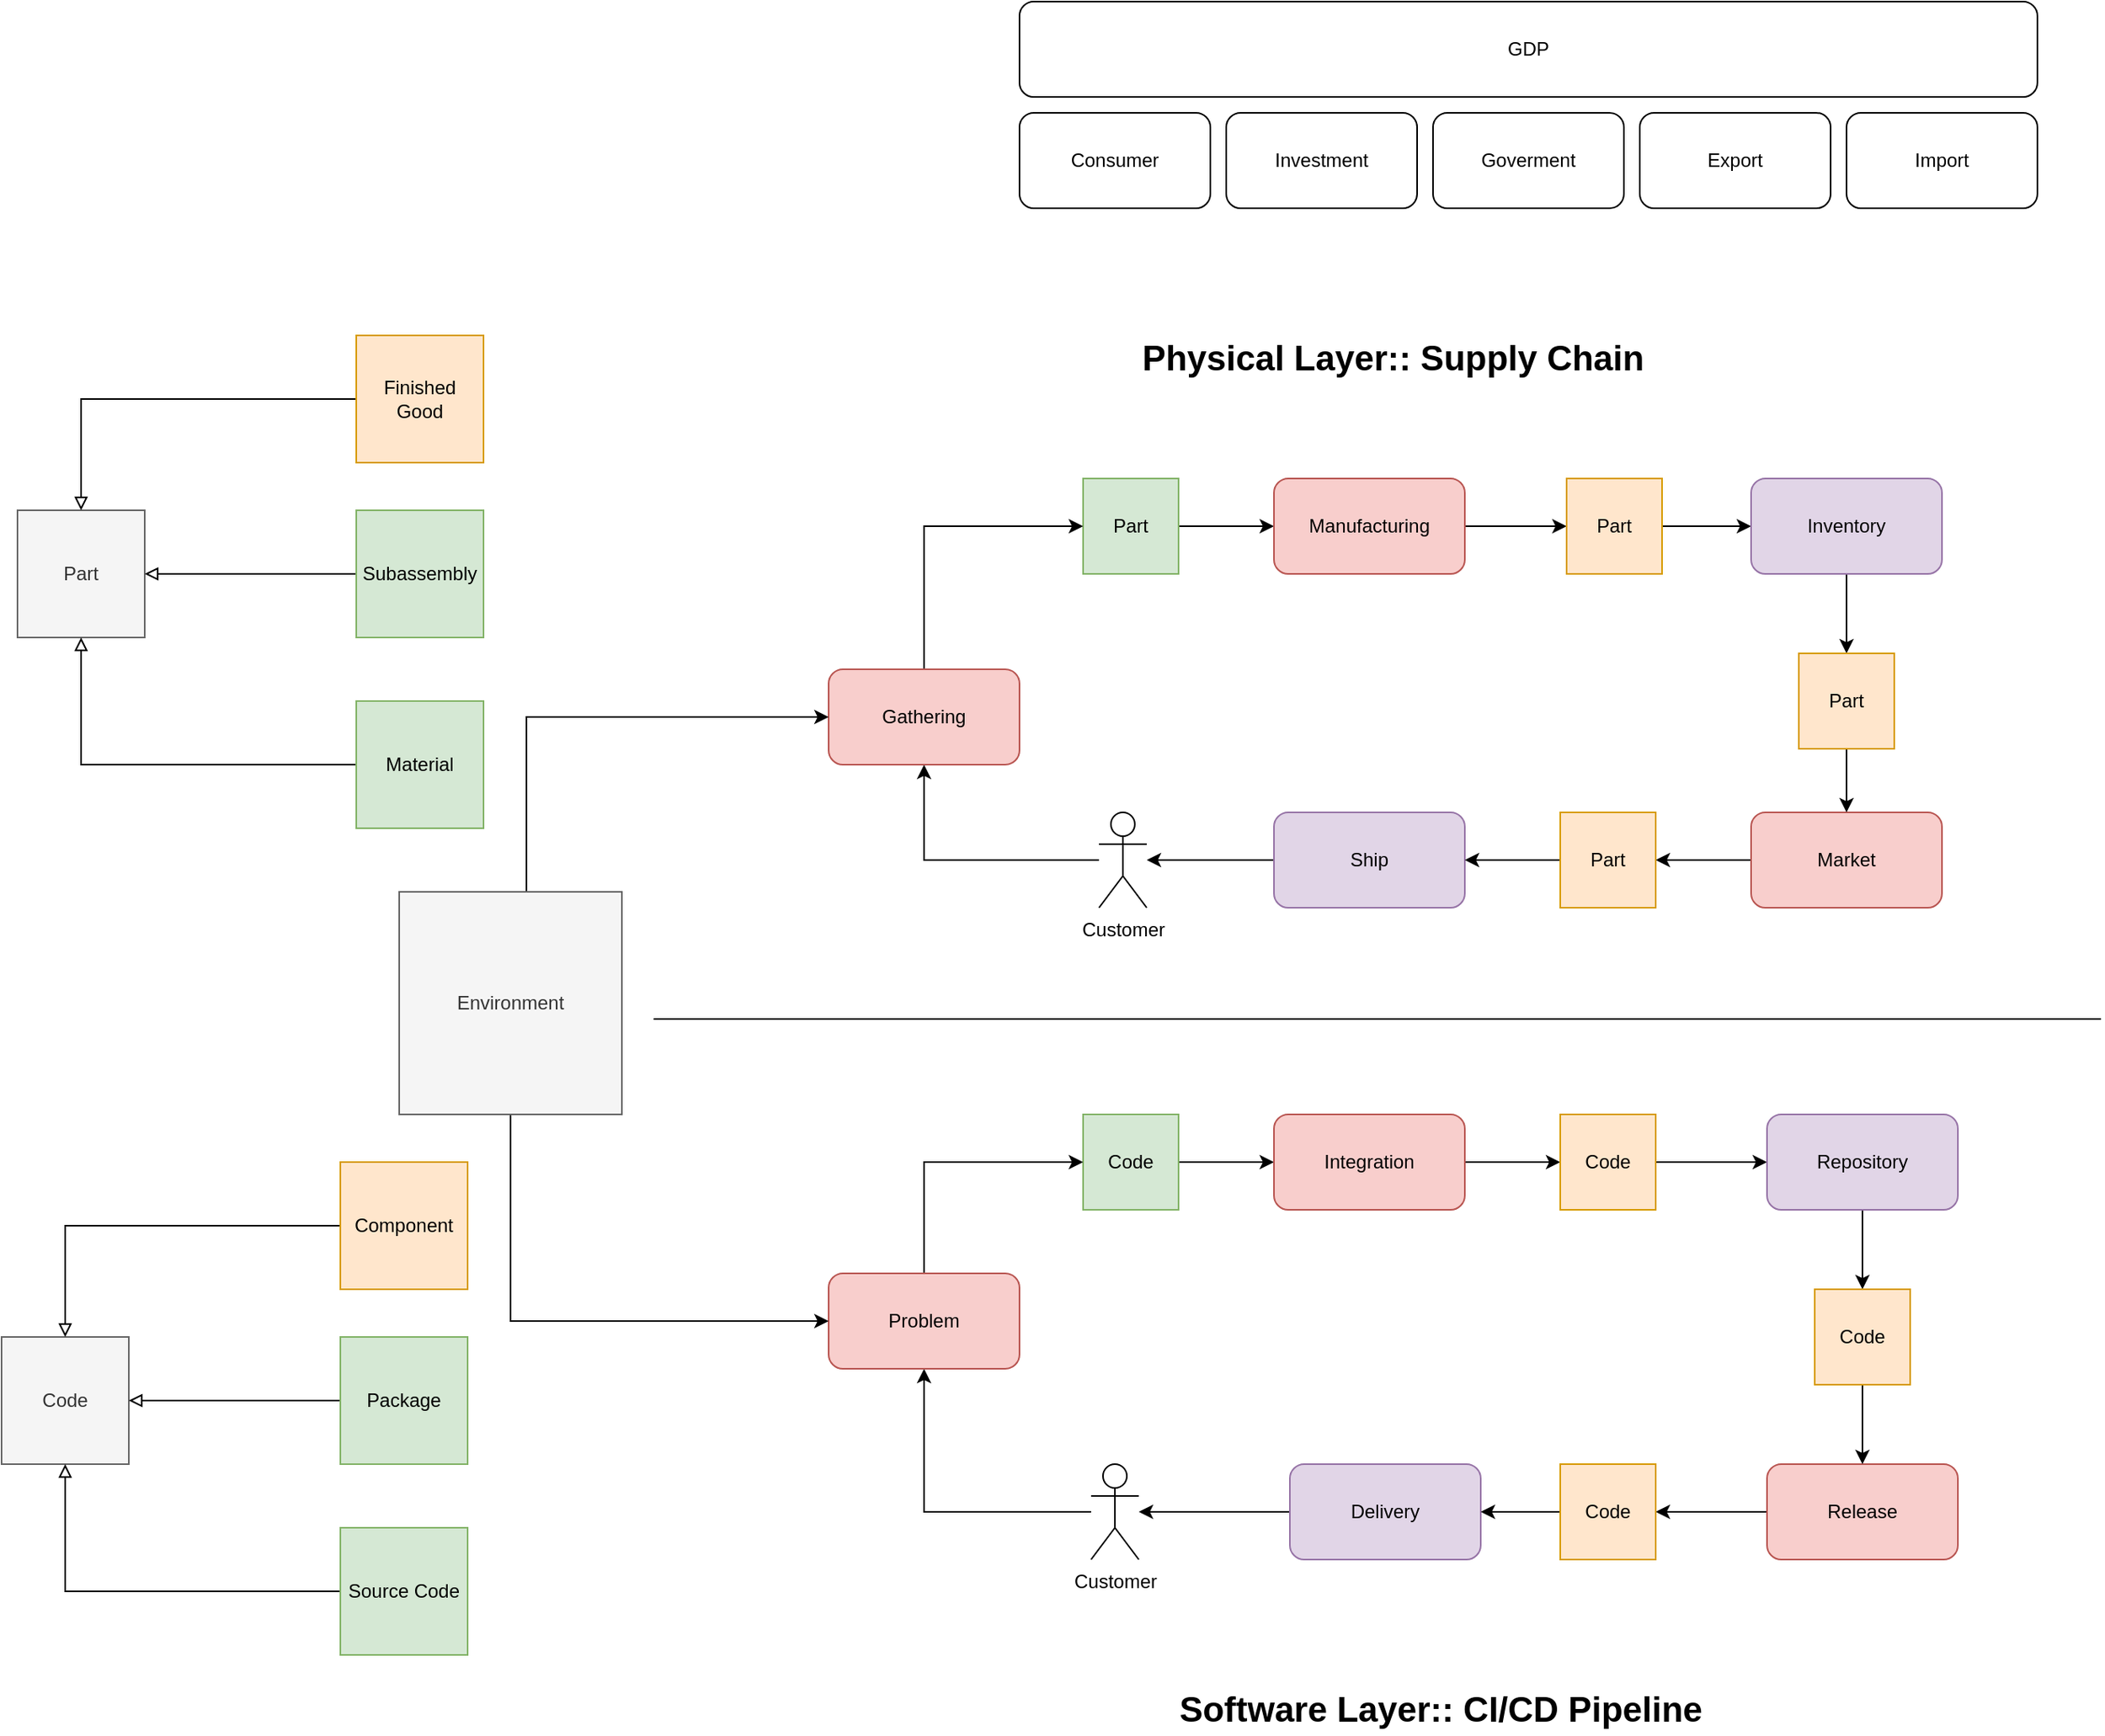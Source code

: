 <mxfile version="24.7.7">
  <diagram id="WdPhiyALX5MABTwu8MzQ" name="หน้า-1">
    <mxGraphModel dx="2387" dy="885" grid="1" gridSize="10" guides="1" tooltips="1" connect="1" arrows="1" fold="1" page="1" pageScale="1" pageWidth="827" pageHeight="1169" math="0" shadow="0">
      <root>
        <mxCell id="0" />
        <mxCell id="1" parent="0" />
        <mxCell id="oQMwxgK-2luLPz35tf9i-1" value="GDP" style="rounded=1;whiteSpace=wrap;html=1;" parent="1" vertex="1">
          <mxGeometry x="70" y="240" width="640" height="60" as="geometry" />
        </mxCell>
        <mxCell id="oQMwxgK-2luLPz35tf9i-2" value="Consumer" style="rounded=1;whiteSpace=wrap;html=1;" parent="1" vertex="1">
          <mxGeometry x="70" y="310" width="120" height="60" as="geometry" />
        </mxCell>
        <mxCell id="oQMwxgK-2luLPz35tf9i-3" value="Investment" style="rounded=1;whiteSpace=wrap;html=1;" parent="1" vertex="1">
          <mxGeometry x="200" y="310" width="120" height="60" as="geometry" />
        </mxCell>
        <mxCell id="oQMwxgK-2luLPz35tf9i-4" value="Goverment" style="rounded=1;whiteSpace=wrap;html=1;" parent="1" vertex="1">
          <mxGeometry x="330" y="310" width="120" height="60" as="geometry" />
        </mxCell>
        <mxCell id="oQMwxgK-2luLPz35tf9i-5" value="Export" style="rounded=1;whiteSpace=wrap;html=1;" parent="1" vertex="1">
          <mxGeometry x="460" y="310" width="120" height="60" as="geometry" />
        </mxCell>
        <mxCell id="oQMwxgK-2luLPz35tf9i-6" value="Import" style="rounded=1;whiteSpace=wrap;html=1;" parent="1" vertex="1">
          <mxGeometry x="590" y="310" width="120" height="60" as="geometry" />
        </mxCell>
        <mxCell id="eTJfWKO-UilUxvtATdF1-4" style="edgeStyle=orthogonalEdgeStyle;rounded=0;orthogonalLoop=1;jettySize=auto;html=1;" edge="1" parent="1" source="eTJfWKO-UilUxvtATdF1-2" target="eTJfWKO-UilUxvtATdF1-3">
          <mxGeometry relative="1" as="geometry" />
        </mxCell>
        <mxCell id="eTJfWKO-UilUxvtATdF1-2" value="Part" style="whiteSpace=wrap;html=1;aspect=fixed;fillColor=#d5e8d4;strokeColor=#82b366;" vertex="1" parent="1">
          <mxGeometry x="110" y="540" width="60" height="60" as="geometry" />
        </mxCell>
        <mxCell id="eTJfWKO-UilUxvtATdF1-6" style="edgeStyle=orthogonalEdgeStyle;rounded=0;orthogonalLoop=1;jettySize=auto;html=1;" edge="1" parent="1" source="eTJfWKO-UilUxvtATdF1-3" target="eTJfWKO-UilUxvtATdF1-5">
          <mxGeometry relative="1" as="geometry" />
        </mxCell>
        <mxCell id="eTJfWKO-UilUxvtATdF1-3" value="Manufacturing" style="rounded=1;whiteSpace=wrap;html=1;fillColor=#f8cecc;strokeColor=#b85450;" vertex="1" parent="1">
          <mxGeometry x="230" y="540" width="120" height="60" as="geometry" />
        </mxCell>
        <mxCell id="eTJfWKO-UilUxvtATdF1-8" style="edgeStyle=orthogonalEdgeStyle;rounded=0;orthogonalLoop=1;jettySize=auto;html=1;" edge="1" parent="1" source="eTJfWKO-UilUxvtATdF1-5" target="eTJfWKO-UilUxvtATdF1-7">
          <mxGeometry relative="1" as="geometry" />
        </mxCell>
        <mxCell id="eTJfWKO-UilUxvtATdF1-5" value="Part" style="whiteSpace=wrap;html=1;aspect=fixed;fillColor=#ffe6cc;strokeColor=#d79b00;" vertex="1" parent="1">
          <mxGeometry x="414" y="540" width="60" height="60" as="geometry" />
        </mxCell>
        <mxCell id="eTJfWKO-UilUxvtATdF1-12" style="edgeStyle=orthogonalEdgeStyle;rounded=0;orthogonalLoop=1;jettySize=auto;html=1;" edge="1" parent="1" source="eTJfWKO-UilUxvtATdF1-7" target="eTJfWKO-UilUxvtATdF1-10">
          <mxGeometry relative="1" as="geometry" />
        </mxCell>
        <mxCell id="eTJfWKO-UilUxvtATdF1-7" value="Inventory" style="rounded=1;whiteSpace=wrap;html=1;fillColor=#e1d5e7;strokeColor=#9673a6;" vertex="1" parent="1">
          <mxGeometry x="530" y="540" width="120" height="60" as="geometry" />
        </mxCell>
        <mxCell id="eTJfWKO-UilUxvtATdF1-17" style="edgeStyle=orthogonalEdgeStyle;rounded=0;orthogonalLoop=1;jettySize=auto;html=1;" edge="1" parent="1" source="eTJfWKO-UilUxvtATdF1-9" target="eTJfWKO-UilUxvtATdF1-16">
          <mxGeometry relative="1" as="geometry" />
        </mxCell>
        <mxCell id="eTJfWKO-UilUxvtATdF1-9" value="Market" style="rounded=1;whiteSpace=wrap;html=1;fillColor=#f8cecc;strokeColor=#b85450;" vertex="1" parent="1">
          <mxGeometry x="530" y="750" width="120" height="60" as="geometry" />
        </mxCell>
        <mxCell id="eTJfWKO-UilUxvtATdF1-11" style="edgeStyle=orthogonalEdgeStyle;rounded=0;orthogonalLoop=1;jettySize=auto;html=1;" edge="1" parent="1" source="eTJfWKO-UilUxvtATdF1-10" target="eTJfWKO-UilUxvtATdF1-9">
          <mxGeometry relative="1" as="geometry" />
        </mxCell>
        <mxCell id="eTJfWKO-UilUxvtATdF1-10" value="Part" style="whiteSpace=wrap;html=1;aspect=fixed;fillColor=#ffe6cc;strokeColor=#d79b00;" vertex="1" parent="1">
          <mxGeometry x="560" y="650" width="60" height="60" as="geometry" />
        </mxCell>
        <mxCell id="eTJfWKO-UilUxvtATdF1-43" style="edgeStyle=orthogonalEdgeStyle;rounded=0;orthogonalLoop=1;jettySize=auto;html=1;" edge="1" parent="1" source="eTJfWKO-UilUxvtATdF1-14" target="eTJfWKO-UilUxvtATdF1-42">
          <mxGeometry relative="1" as="geometry" />
        </mxCell>
        <mxCell id="eTJfWKO-UilUxvtATdF1-14" value="Ship" style="rounded=1;whiteSpace=wrap;html=1;fillColor=#e1d5e7;strokeColor=#9673a6;" vertex="1" parent="1">
          <mxGeometry x="230" y="750" width="120" height="60" as="geometry" />
        </mxCell>
        <mxCell id="eTJfWKO-UilUxvtATdF1-18" style="edgeStyle=orthogonalEdgeStyle;rounded=0;orthogonalLoop=1;jettySize=auto;html=1;" edge="1" parent="1" source="eTJfWKO-UilUxvtATdF1-16" target="eTJfWKO-UilUxvtATdF1-14">
          <mxGeometry relative="1" as="geometry">
            <Array as="points">
              <mxPoint x="450" y="790" />
            </Array>
          </mxGeometry>
        </mxCell>
        <mxCell id="eTJfWKO-UilUxvtATdF1-16" value="Part" style="whiteSpace=wrap;html=1;aspect=fixed;fillColor=#ffe6cc;strokeColor=#d79b00;" vertex="1" parent="1">
          <mxGeometry x="410" y="750" width="60" height="60" as="geometry" />
        </mxCell>
        <mxCell id="eTJfWKO-UilUxvtATdF1-22" style="edgeStyle=orthogonalEdgeStyle;rounded=0;orthogonalLoop=1;jettySize=auto;html=1;" edge="1" parent="1" source="eTJfWKO-UilUxvtATdF1-20" target="eTJfWKO-UilUxvtATdF1-21">
          <mxGeometry relative="1" as="geometry" />
        </mxCell>
        <mxCell id="eTJfWKO-UilUxvtATdF1-20" value="Code" style="whiteSpace=wrap;html=1;aspect=fixed;fillColor=#d5e8d4;strokeColor=#82b366;" vertex="1" parent="1">
          <mxGeometry x="110" y="940" width="60" height="60" as="geometry" />
        </mxCell>
        <mxCell id="eTJfWKO-UilUxvtATdF1-24" style="edgeStyle=orthogonalEdgeStyle;rounded=0;orthogonalLoop=1;jettySize=auto;html=1;" edge="1" parent="1" source="eTJfWKO-UilUxvtATdF1-21" target="eTJfWKO-UilUxvtATdF1-23">
          <mxGeometry relative="1" as="geometry" />
        </mxCell>
        <mxCell id="eTJfWKO-UilUxvtATdF1-21" value="Integration" style="rounded=1;whiteSpace=wrap;html=1;fillColor=#f8cecc;strokeColor=#b85450;" vertex="1" parent="1">
          <mxGeometry x="230" y="940" width="120" height="60" as="geometry" />
        </mxCell>
        <mxCell id="eTJfWKO-UilUxvtATdF1-26" style="edgeStyle=orthogonalEdgeStyle;rounded=0;orthogonalLoop=1;jettySize=auto;html=1;" edge="1" parent="1" source="eTJfWKO-UilUxvtATdF1-23" target="eTJfWKO-UilUxvtATdF1-25">
          <mxGeometry relative="1" as="geometry" />
        </mxCell>
        <mxCell id="eTJfWKO-UilUxvtATdF1-23" value="Code" style="whiteSpace=wrap;html=1;aspect=fixed;fillColor=#ffe6cc;strokeColor=#d79b00;" vertex="1" parent="1">
          <mxGeometry x="410" y="940" width="60" height="60" as="geometry" />
        </mxCell>
        <mxCell id="eTJfWKO-UilUxvtATdF1-34" style="edgeStyle=orthogonalEdgeStyle;rounded=0;orthogonalLoop=1;jettySize=auto;html=1;" edge="1" parent="1" source="eTJfWKO-UilUxvtATdF1-25" target="eTJfWKO-UilUxvtATdF1-33">
          <mxGeometry relative="1" as="geometry" />
        </mxCell>
        <mxCell id="eTJfWKO-UilUxvtATdF1-25" value="Repository" style="rounded=1;whiteSpace=wrap;html=1;fillColor=#e1d5e7;strokeColor=#9673a6;" vertex="1" parent="1">
          <mxGeometry x="540" y="940" width="120" height="60" as="geometry" />
        </mxCell>
        <mxCell id="eTJfWKO-UilUxvtATdF1-45" style="edgeStyle=orthogonalEdgeStyle;rounded=0;orthogonalLoop=1;jettySize=auto;html=1;" edge="1" parent="1" source="eTJfWKO-UilUxvtATdF1-29" target="eTJfWKO-UilUxvtATdF1-44">
          <mxGeometry relative="1" as="geometry" />
        </mxCell>
        <mxCell id="eTJfWKO-UilUxvtATdF1-29" value="Delivery" style="rounded=1;whiteSpace=wrap;html=1;fillColor=#e1d5e7;strokeColor=#9673a6;" vertex="1" parent="1">
          <mxGeometry x="240" y="1160" width="120" height="60" as="geometry" />
        </mxCell>
        <mxCell id="eTJfWKO-UilUxvtATdF1-36" style="edgeStyle=orthogonalEdgeStyle;rounded=0;orthogonalLoop=1;jettySize=auto;html=1;" edge="1" parent="1" source="eTJfWKO-UilUxvtATdF1-31" target="eTJfWKO-UilUxvtATdF1-32">
          <mxGeometry relative="1" as="geometry" />
        </mxCell>
        <mxCell id="eTJfWKO-UilUxvtATdF1-31" value="Release" style="rounded=1;whiteSpace=wrap;html=1;fillColor=#f8cecc;strokeColor=#b85450;" vertex="1" parent="1">
          <mxGeometry x="540" y="1160" width="120" height="60" as="geometry" />
        </mxCell>
        <mxCell id="eTJfWKO-UilUxvtATdF1-37" style="edgeStyle=orthogonalEdgeStyle;rounded=0;orthogonalLoop=1;jettySize=auto;html=1;" edge="1" parent="1" source="eTJfWKO-UilUxvtATdF1-32" target="eTJfWKO-UilUxvtATdF1-29">
          <mxGeometry relative="1" as="geometry" />
        </mxCell>
        <mxCell id="eTJfWKO-UilUxvtATdF1-32" value="Code" style="whiteSpace=wrap;html=1;aspect=fixed;fillColor=#ffe6cc;strokeColor=#d79b00;" vertex="1" parent="1">
          <mxGeometry x="410" y="1160" width="60" height="60" as="geometry" />
        </mxCell>
        <mxCell id="eTJfWKO-UilUxvtATdF1-35" style="edgeStyle=orthogonalEdgeStyle;rounded=0;orthogonalLoop=1;jettySize=auto;html=1;" edge="1" parent="1" source="eTJfWKO-UilUxvtATdF1-33" target="eTJfWKO-UilUxvtATdF1-31">
          <mxGeometry relative="1" as="geometry" />
        </mxCell>
        <mxCell id="eTJfWKO-UilUxvtATdF1-33" value="Code" style="whiteSpace=wrap;html=1;aspect=fixed;fillColor=#ffe6cc;strokeColor=#d79b00;" vertex="1" parent="1">
          <mxGeometry x="570" y="1050" width="60" height="60" as="geometry" />
        </mxCell>
        <mxCell id="eTJfWKO-UilUxvtATdF1-48" style="edgeStyle=orthogonalEdgeStyle;rounded=0;orthogonalLoop=1;jettySize=auto;html=1;" edge="1" parent="1" source="eTJfWKO-UilUxvtATdF1-42" target="eTJfWKO-UilUxvtATdF1-46">
          <mxGeometry relative="1" as="geometry" />
        </mxCell>
        <mxCell id="eTJfWKO-UilUxvtATdF1-42" value="Customer" style="shape=umlActor;verticalLabelPosition=bottom;verticalAlign=top;html=1;outlineConnect=0;" vertex="1" parent="1">
          <mxGeometry x="120" y="750" width="30" height="60" as="geometry" />
        </mxCell>
        <mxCell id="eTJfWKO-UilUxvtATdF1-49" style="edgeStyle=orthogonalEdgeStyle;rounded=0;orthogonalLoop=1;jettySize=auto;html=1;" edge="1" parent="1" source="eTJfWKO-UilUxvtATdF1-44" target="eTJfWKO-UilUxvtATdF1-47">
          <mxGeometry relative="1" as="geometry" />
        </mxCell>
        <mxCell id="eTJfWKO-UilUxvtATdF1-44" value="Customer" style="shape=umlActor;verticalLabelPosition=bottom;verticalAlign=top;html=1;outlineConnect=0;" vertex="1" parent="1">
          <mxGeometry x="115" y="1160" width="30" height="60" as="geometry" />
        </mxCell>
        <mxCell id="eTJfWKO-UilUxvtATdF1-51" style="edgeStyle=orthogonalEdgeStyle;rounded=0;orthogonalLoop=1;jettySize=auto;html=1;" edge="1" parent="1" source="eTJfWKO-UilUxvtATdF1-46" target="eTJfWKO-UilUxvtATdF1-2">
          <mxGeometry relative="1" as="geometry">
            <Array as="points">
              <mxPoint x="10" y="570" />
            </Array>
          </mxGeometry>
        </mxCell>
        <mxCell id="eTJfWKO-UilUxvtATdF1-46" value="Gathering" style="rounded=1;whiteSpace=wrap;html=1;fillColor=#f8cecc;strokeColor=#b85450;" vertex="1" parent="1">
          <mxGeometry x="-50" y="660" width="120" height="60" as="geometry" />
        </mxCell>
        <mxCell id="eTJfWKO-UilUxvtATdF1-50" style="edgeStyle=orthogonalEdgeStyle;rounded=0;orthogonalLoop=1;jettySize=auto;html=1;" edge="1" parent="1" source="eTJfWKO-UilUxvtATdF1-47" target="eTJfWKO-UilUxvtATdF1-20">
          <mxGeometry relative="1" as="geometry">
            <Array as="points">
              <mxPoint x="10" y="970" />
            </Array>
          </mxGeometry>
        </mxCell>
        <mxCell id="eTJfWKO-UilUxvtATdF1-47" value="Problem" style="rounded=1;whiteSpace=wrap;html=1;fillColor=#f8cecc;strokeColor=#b85450;" vertex="1" parent="1">
          <mxGeometry x="-50" y="1040" width="120" height="60" as="geometry" />
        </mxCell>
        <mxCell id="eTJfWKO-UilUxvtATdF1-53" style="edgeStyle=orthogonalEdgeStyle;rounded=0;orthogonalLoop=1;jettySize=auto;html=1;" edge="1" parent="1" source="eTJfWKO-UilUxvtATdF1-52" target="eTJfWKO-UilUxvtATdF1-46">
          <mxGeometry relative="1" as="geometry">
            <Array as="points">
              <mxPoint x="-240" y="690" />
            </Array>
          </mxGeometry>
        </mxCell>
        <mxCell id="eTJfWKO-UilUxvtATdF1-54" style="edgeStyle=orthogonalEdgeStyle;rounded=0;orthogonalLoop=1;jettySize=auto;html=1;" edge="1" parent="1" source="eTJfWKO-UilUxvtATdF1-52" target="eTJfWKO-UilUxvtATdF1-47">
          <mxGeometry relative="1" as="geometry">
            <Array as="points">
              <mxPoint x="-250" y="1070" />
            </Array>
          </mxGeometry>
        </mxCell>
        <mxCell id="eTJfWKO-UilUxvtATdF1-52" value="Environment" style="whiteSpace=wrap;html=1;aspect=fixed;fillColor=#f5f5f5;fontColor=#333333;strokeColor=#666666;" vertex="1" parent="1">
          <mxGeometry x="-320" y="800" width="140" height="140" as="geometry" />
        </mxCell>
        <mxCell id="eTJfWKO-UilUxvtATdF1-55" value="Code" style="whiteSpace=wrap;html=1;aspect=fixed;fillColor=#f5f5f5;fontColor=#333333;strokeColor=#666666;" vertex="1" parent="1">
          <mxGeometry x="-570" y="1080" width="80" height="80" as="geometry" />
        </mxCell>
        <mxCell id="eTJfWKO-UilUxvtATdF1-59" style="edgeStyle=orthogonalEdgeStyle;rounded=0;orthogonalLoop=1;jettySize=auto;html=1;endArrow=block;endFill=0;" edge="1" parent="1" source="eTJfWKO-UilUxvtATdF1-56" target="eTJfWKO-UilUxvtATdF1-55">
          <mxGeometry relative="1" as="geometry" />
        </mxCell>
        <mxCell id="eTJfWKO-UilUxvtATdF1-56" value="Component" style="whiteSpace=wrap;html=1;aspect=fixed;fillColor=#ffe6cc;strokeColor=#d79b00;" vertex="1" parent="1">
          <mxGeometry x="-357" y="970" width="80" height="80" as="geometry" />
        </mxCell>
        <mxCell id="eTJfWKO-UilUxvtATdF1-60" style="edgeStyle=orthogonalEdgeStyle;rounded=0;orthogonalLoop=1;jettySize=auto;html=1;endArrow=block;endFill=0;" edge="1" parent="1" source="eTJfWKO-UilUxvtATdF1-57" target="eTJfWKO-UilUxvtATdF1-55">
          <mxGeometry relative="1" as="geometry" />
        </mxCell>
        <mxCell id="eTJfWKO-UilUxvtATdF1-57" value="Package" style="whiteSpace=wrap;html=1;aspect=fixed;fillColor=#d5e8d4;strokeColor=#82b366;" vertex="1" parent="1">
          <mxGeometry x="-357" y="1080" width="80" height="80" as="geometry" />
        </mxCell>
        <mxCell id="eTJfWKO-UilUxvtATdF1-61" style="edgeStyle=orthogonalEdgeStyle;rounded=0;orthogonalLoop=1;jettySize=auto;html=1;endArrow=block;endFill=0;" edge="1" parent="1" source="eTJfWKO-UilUxvtATdF1-58" target="eTJfWKO-UilUxvtATdF1-55">
          <mxGeometry relative="1" as="geometry" />
        </mxCell>
        <mxCell id="eTJfWKO-UilUxvtATdF1-58" value="Source Code" style="whiteSpace=wrap;html=1;aspect=fixed;fillColor=#d5e8d4;strokeColor=#82b366;" vertex="1" parent="1">
          <mxGeometry x="-357" y="1200" width="80" height="80" as="geometry" />
        </mxCell>
        <mxCell id="eTJfWKO-UilUxvtATdF1-62" value="Part" style="whiteSpace=wrap;html=1;aspect=fixed;fillColor=#f5f5f5;fontColor=#333333;strokeColor=#666666;" vertex="1" parent="1">
          <mxGeometry x="-560" y="560" width="80" height="80" as="geometry" />
        </mxCell>
        <mxCell id="eTJfWKO-UilUxvtATdF1-63" style="edgeStyle=orthogonalEdgeStyle;rounded=0;orthogonalLoop=1;jettySize=auto;html=1;endArrow=block;endFill=0;" edge="1" parent="1" source="eTJfWKO-UilUxvtATdF1-64" target="eTJfWKO-UilUxvtATdF1-62">
          <mxGeometry relative="1" as="geometry" />
        </mxCell>
        <mxCell id="eTJfWKO-UilUxvtATdF1-64" value="Finished Good" style="whiteSpace=wrap;html=1;aspect=fixed;fillColor=#ffe6cc;strokeColor=#d79b00;" vertex="1" parent="1">
          <mxGeometry x="-347" y="450" width="80" height="80" as="geometry" />
        </mxCell>
        <mxCell id="eTJfWKO-UilUxvtATdF1-65" style="edgeStyle=orthogonalEdgeStyle;rounded=0;orthogonalLoop=1;jettySize=auto;html=1;endArrow=block;endFill=0;" edge="1" parent="1" source="eTJfWKO-UilUxvtATdF1-66" target="eTJfWKO-UilUxvtATdF1-62">
          <mxGeometry relative="1" as="geometry" />
        </mxCell>
        <mxCell id="eTJfWKO-UilUxvtATdF1-66" value="Subassembly" style="whiteSpace=wrap;html=1;aspect=fixed;fillColor=#d5e8d4;strokeColor=#82b366;" vertex="1" parent="1">
          <mxGeometry x="-347" y="560" width="80" height="80" as="geometry" />
        </mxCell>
        <mxCell id="eTJfWKO-UilUxvtATdF1-67" style="edgeStyle=orthogonalEdgeStyle;rounded=0;orthogonalLoop=1;jettySize=auto;html=1;endArrow=block;endFill=0;" edge="1" parent="1" source="eTJfWKO-UilUxvtATdF1-68" target="eTJfWKO-UilUxvtATdF1-62">
          <mxGeometry relative="1" as="geometry" />
        </mxCell>
        <mxCell id="eTJfWKO-UilUxvtATdF1-68" value="Material" style="whiteSpace=wrap;html=1;aspect=fixed;fillColor=#d5e8d4;strokeColor=#82b366;" vertex="1" parent="1">
          <mxGeometry x="-347" y="680" width="80" height="80" as="geometry" />
        </mxCell>
        <mxCell id="eTJfWKO-UilUxvtATdF1-69" value="" style="endArrow=none;html=1;rounded=0;" edge="1" parent="1">
          <mxGeometry width="50" height="50" relative="1" as="geometry">
            <mxPoint x="-160" y="880" as="sourcePoint" />
            <mxPoint x="750" y="880" as="targetPoint" />
          </mxGeometry>
        </mxCell>
        <mxCell id="eTJfWKO-UilUxvtATdF1-72" value="Physical Layer:: Supply Chain" style="text;html=1;align=center;verticalAlign=middle;whiteSpace=wrap;rounded=0;fontSize=22;fontStyle=1" vertex="1" parent="1">
          <mxGeometry x="70" y="450" width="470" height="30" as="geometry" />
        </mxCell>
        <mxCell id="eTJfWKO-UilUxvtATdF1-73" value="Software Layer:: CI/CD Pipeline" style="text;html=1;align=center;verticalAlign=middle;whiteSpace=wrap;rounded=0;fontSize=22;fontStyle=1" vertex="1" parent="1">
          <mxGeometry x="100" y="1300" width="470" height="30" as="geometry" />
        </mxCell>
      </root>
    </mxGraphModel>
  </diagram>
</mxfile>
